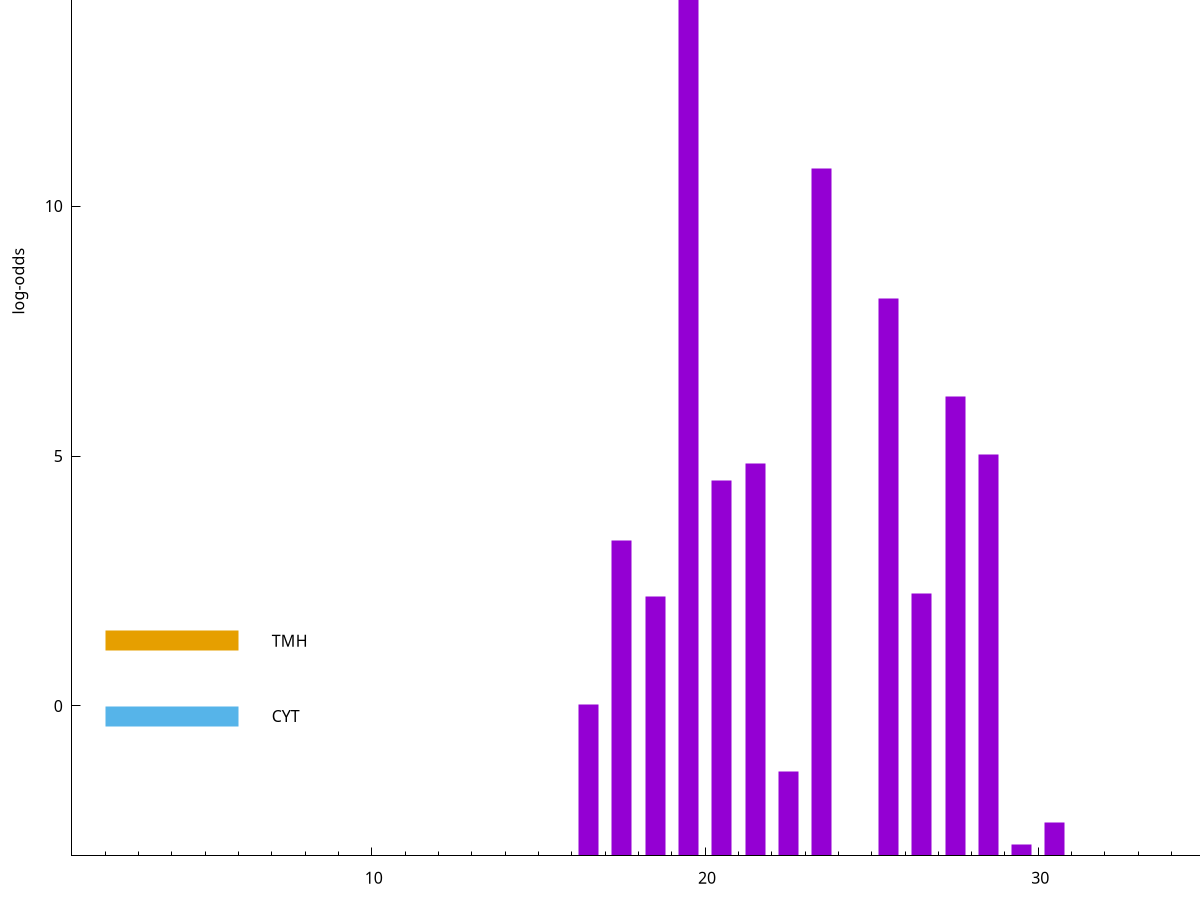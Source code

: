 set title "LipoP predictions for SRR5666603.gff"
set size 2., 1.4
set xrange [1:70] 
set mxtics 10
set yrange [-3:20]
set y2range [0:23]
set ylabel "log-odds"
set term postscript eps color solid "Helvetica" 30
set output "SRR5666603.gff3.eps"
set arrow from 2,14.4006 to 6,14.4006 nohead lt 1 lw 20
set label "SpI" at 7,14.4006
set arrow from 2,1.30299 to 6,1.30299 nohead lt 4 lw 20
set label "TMH" at 7,1.30299
set arrow from 2,-0.200913 to 6,-0.200913 nohead lt 3 lw 20
set label "CYT" at 7,-0.200913
set arrow from 2,14.4006 to 6,14.4006 nohead lt 1 lw 20
set label "SpI" at 7,14.4006
# NOTE: The scores below are the log-odds scores with the threshold
# NOTE: subtracted (a hack to make gnuplot make the histogram all
# NOTE: look nice).
plot "-" axes x1y2 title "" with impulses lt 1 lw 20
19.500000 17.247500
23.500000 13.744800
25.500000 11.148370
27.500000 9.195710
28.500000 8.032060
21.500000 7.846850
20.500000 7.517550
17.500000 6.320380
26.500000 5.247210
18.500000 5.180050
16.500000 3.034142
22.500000 1.698860
30.500000 0.665120
29.500000 0.235650
e
exit
